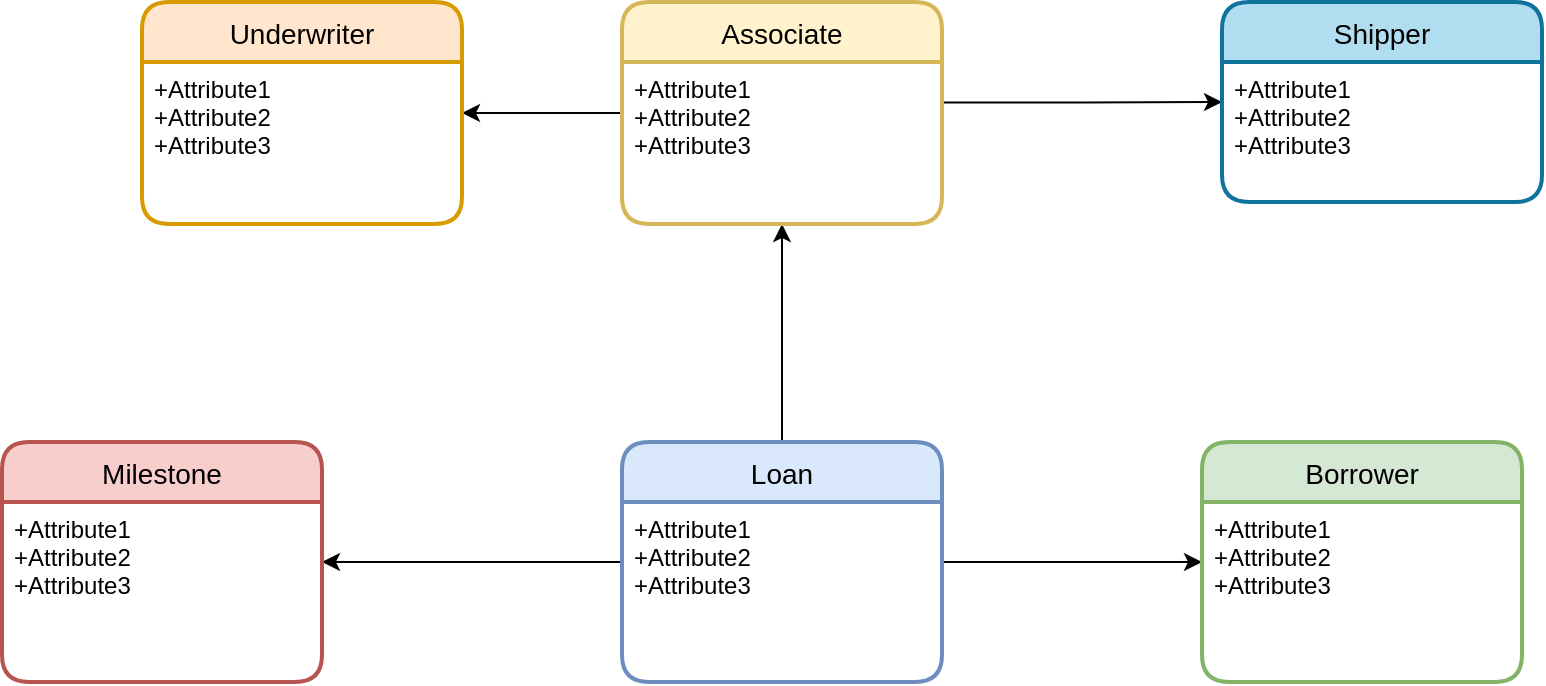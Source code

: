 <mxfile version="20.8.3" type="github">
  <diagram id="Y1gA3UrvAo-1b4yRYKHv" name="Page-1">
    <mxGraphModel dx="2074" dy="1182" grid="1" gridSize="10" guides="1" tooltips="1" connect="1" arrows="1" fold="1" page="1" pageScale="1" pageWidth="1100" pageHeight="850" math="0" shadow="0">
      <root>
        <mxCell id="0" />
        <mxCell id="1" parent="0" />
        <mxCell id="Ta5_EpUwE3my43b26P5T-5" value="" style="edgeStyle=orthogonalEdgeStyle;rounded=0;orthogonalLoop=1;jettySize=auto;html=1;" edge="1" parent="1" source="Ta5_EpUwE3my43b26P5T-1" target="Ta5_EpUwE3my43b26P5T-3">
          <mxGeometry relative="1" as="geometry" />
        </mxCell>
        <mxCell id="Ta5_EpUwE3my43b26P5T-9" value="" style="edgeStyle=orthogonalEdgeStyle;rounded=0;orthogonalLoop=1;jettySize=auto;html=1;" edge="1" parent="1" source="Ta5_EpUwE3my43b26P5T-1" target="Ta5_EpUwE3my43b26P5T-7">
          <mxGeometry relative="1" as="geometry" />
        </mxCell>
        <mxCell id="Ta5_EpUwE3my43b26P5T-12" value="" style="edgeStyle=orthogonalEdgeStyle;rounded=0;orthogonalLoop=1;jettySize=auto;html=1;" edge="1" parent="1" source="Ta5_EpUwE3my43b26P5T-1" target="Ta5_EpUwE3my43b26P5T-10">
          <mxGeometry relative="1" as="geometry" />
        </mxCell>
        <mxCell id="Ta5_EpUwE3my43b26P5T-15" value="" style="edgeStyle=orthogonalEdgeStyle;rounded=0;orthogonalLoop=1;jettySize=auto;html=1;exitX=1;exitY=0.25;exitDx=0;exitDy=0;" edge="1" parent="1" source="Ta5_EpUwE3my43b26P5T-11" target="Ta5_EpUwE3my43b26P5T-13">
          <mxGeometry relative="1" as="geometry" />
        </mxCell>
        <mxCell id="Ta5_EpUwE3my43b26P5T-1" value="Loan" style="swimlane;childLayout=stackLayout;horizontal=1;startSize=30;horizontalStack=0;rounded=1;fontSize=14;fontStyle=0;strokeWidth=2;resizeParent=0;resizeLast=1;shadow=0;dashed=0;align=center;fillColor=#dae8fc;strokeColor=#6c8ebf;" vertex="1" parent="1">
          <mxGeometry x="440" y="300" width="160" height="120" as="geometry" />
        </mxCell>
        <mxCell id="Ta5_EpUwE3my43b26P5T-2" value="+Attribute1&#xa;+Attribute2&#xa;+Attribute3" style="align=left;strokeColor=none;fillColor=none;spacingLeft=4;fontSize=12;verticalAlign=top;resizable=0;rotatable=0;part=1;" vertex="1" parent="Ta5_EpUwE3my43b26P5T-1">
          <mxGeometry y="30" width="160" height="90" as="geometry" />
        </mxCell>
        <mxCell id="Ta5_EpUwE3my43b26P5T-3" value="Borrower" style="swimlane;childLayout=stackLayout;horizontal=1;startSize=30;horizontalStack=0;rounded=1;fontSize=14;fontStyle=0;strokeWidth=2;resizeParent=0;resizeLast=1;shadow=0;dashed=0;align=center;fillColor=#d5e8d4;strokeColor=#82b366;" vertex="1" parent="1">
          <mxGeometry x="730" y="300" width="160" height="120" as="geometry" />
        </mxCell>
        <mxCell id="Ta5_EpUwE3my43b26P5T-4" value="+Attribute1&#xa;+Attribute2&#xa;+Attribute3" style="align=left;strokeColor=none;fillColor=none;spacingLeft=4;fontSize=12;verticalAlign=top;resizable=0;rotatable=0;part=1;" vertex="1" parent="Ta5_EpUwE3my43b26P5T-3">
          <mxGeometry y="30" width="160" height="90" as="geometry" />
        </mxCell>
        <mxCell id="Ta5_EpUwE3my43b26P5T-7" value="Milestone" style="swimlane;childLayout=stackLayout;horizontal=1;startSize=30;horizontalStack=0;rounded=1;fontSize=14;fontStyle=0;strokeWidth=2;resizeParent=0;resizeLast=1;shadow=0;dashed=0;align=center;fillColor=#f8cecc;strokeColor=#b85450;" vertex="1" parent="1">
          <mxGeometry x="130" y="300" width="160" height="120" as="geometry" />
        </mxCell>
        <mxCell id="Ta5_EpUwE3my43b26P5T-8" value="+Attribute1&#xa;+Attribute2&#xa;+Attribute3" style="align=left;strokeColor=none;fillColor=none;spacingLeft=4;fontSize=12;verticalAlign=top;resizable=0;rotatable=0;part=1;" vertex="1" parent="Ta5_EpUwE3my43b26P5T-7">
          <mxGeometry y="30" width="160" height="90" as="geometry" />
        </mxCell>
        <mxCell id="Ta5_EpUwE3my43b26P5T-18" value="" style="edgeStyle=orthogonalEdgeStyle;rounded=0;orthogonalLoop=1;jettySize=auto;html=1;" edge="1" parent="1" source="Ta5_EpUwE3my43b26P5T-10" target="Ta5_EpUwE3my43b26P5T-16">
          <mxGeometry relative="1" as="geometry" />
        </mxCell>
        <mxCell id="Ta5_EpUwE3my43b26P5T-10" value="Associate" style="swimlane;childLayout=stackLayout;horizontal=1;startSize=30;horizontalStack=0;rounded=1;fontSize=14;fontStyle=0;strokeWidth=2;resizeParent=0;resizeLast=1;shadow=0;dashed=0;align=center;fillColor=#fff2cc;strokeColor=#d6b656;" vertex="1" parent="1">
          <mxGeometry x="440" y="80" width="160" height="111" as="geometry" />
        </mxCell>
        <mxCell id="Ta5_EpUwE3my43b26P5T-11" value="+Attribute1&#xa;+Attribute2&#xa;+Attribute3" style="align=left;strokeColor=none;fillColor=none;spacingLeft=4;fontSize=12;verticalAlign=top;resizable=0;rotatable=0;part=1;" vertex="1" parent="Ta5_EpUwE3my43b26P5T-10">
          <mxGeometry y="30" width="160" height="81" as="geometry" />
        </mxCell>
        <mxCell id="Ta5_EpUwE3my43b26P5T-13" value="Shipper" style="swimlane;childLayout=stackLayout;horizontal=1;startSize=30;horizontalStack=0;rounded=1;fontSize=14;fontStyle=0;strokeWidth=2;resizeParent=0;resizeLast=1;shadow=0;dashed=0;align=center;fillColor=#b1ddf0;strokeColor=#10739e;" vertex="1" parent="1">
          <mxGeometry x="740" y="80" width="160" height="100" as="geometry" />
        </mxCell>
        <mxCell id="Ta5_EpUwE3my43b26P5T-14" value="+Attribute1&#xa;+Attribute2&#xa;+Attribute3" style="align=left;strokeColor=none;fillColor=none;spacingLeft=4;fontSize=12;verticalAlign=top;resizable=0;rotatable=0;part=1;" vertex="1" parent="Ta5_EpUwE3my43b26P5T-13">
          <mxGeometry y="30" width="160" height="70" as="geometry" />
        </mxCell>
        <mxCell id="Ta5_EpUwE3my43b26P5T-16" value="Underwriter" style="swimlane;childLayout=stackLayout;horizontal=1;startSize=30;horizontalStack=0;rounded=1;fontSize=14;fontStyle=0;strokeWidth=2;resizeParent=0;resizeLast=1;shadow=0;dashed=0;align=center;fillColor=#ffe6cc;strokeColor=#d79b00;" vertex="1" parent="1">
          <mxGeometry x="200" y="80" width="160" height="111" as="geometry" />
        </mxCell>
        <mxCell id="Ta5_EpUwE3my43b26P5T-17" value="+Attribute1&#xa;+Attribute2&#xa;+Attribute3" style="align=left;strokeColor=none;fillColor=none;spacingLeft=4;fontSize=12;verticalAlign=top;resizable=0;rotatable=0;part=1;" vertex="1" parent="Ta5_EpUwE3my43b26P5T-16">
          <mxGeometry y="30" width="160" height="81" as="geometry" />
        </mxCell>
      </root>
    </mxGraphModel>
  </diagram>
</mxfile>
